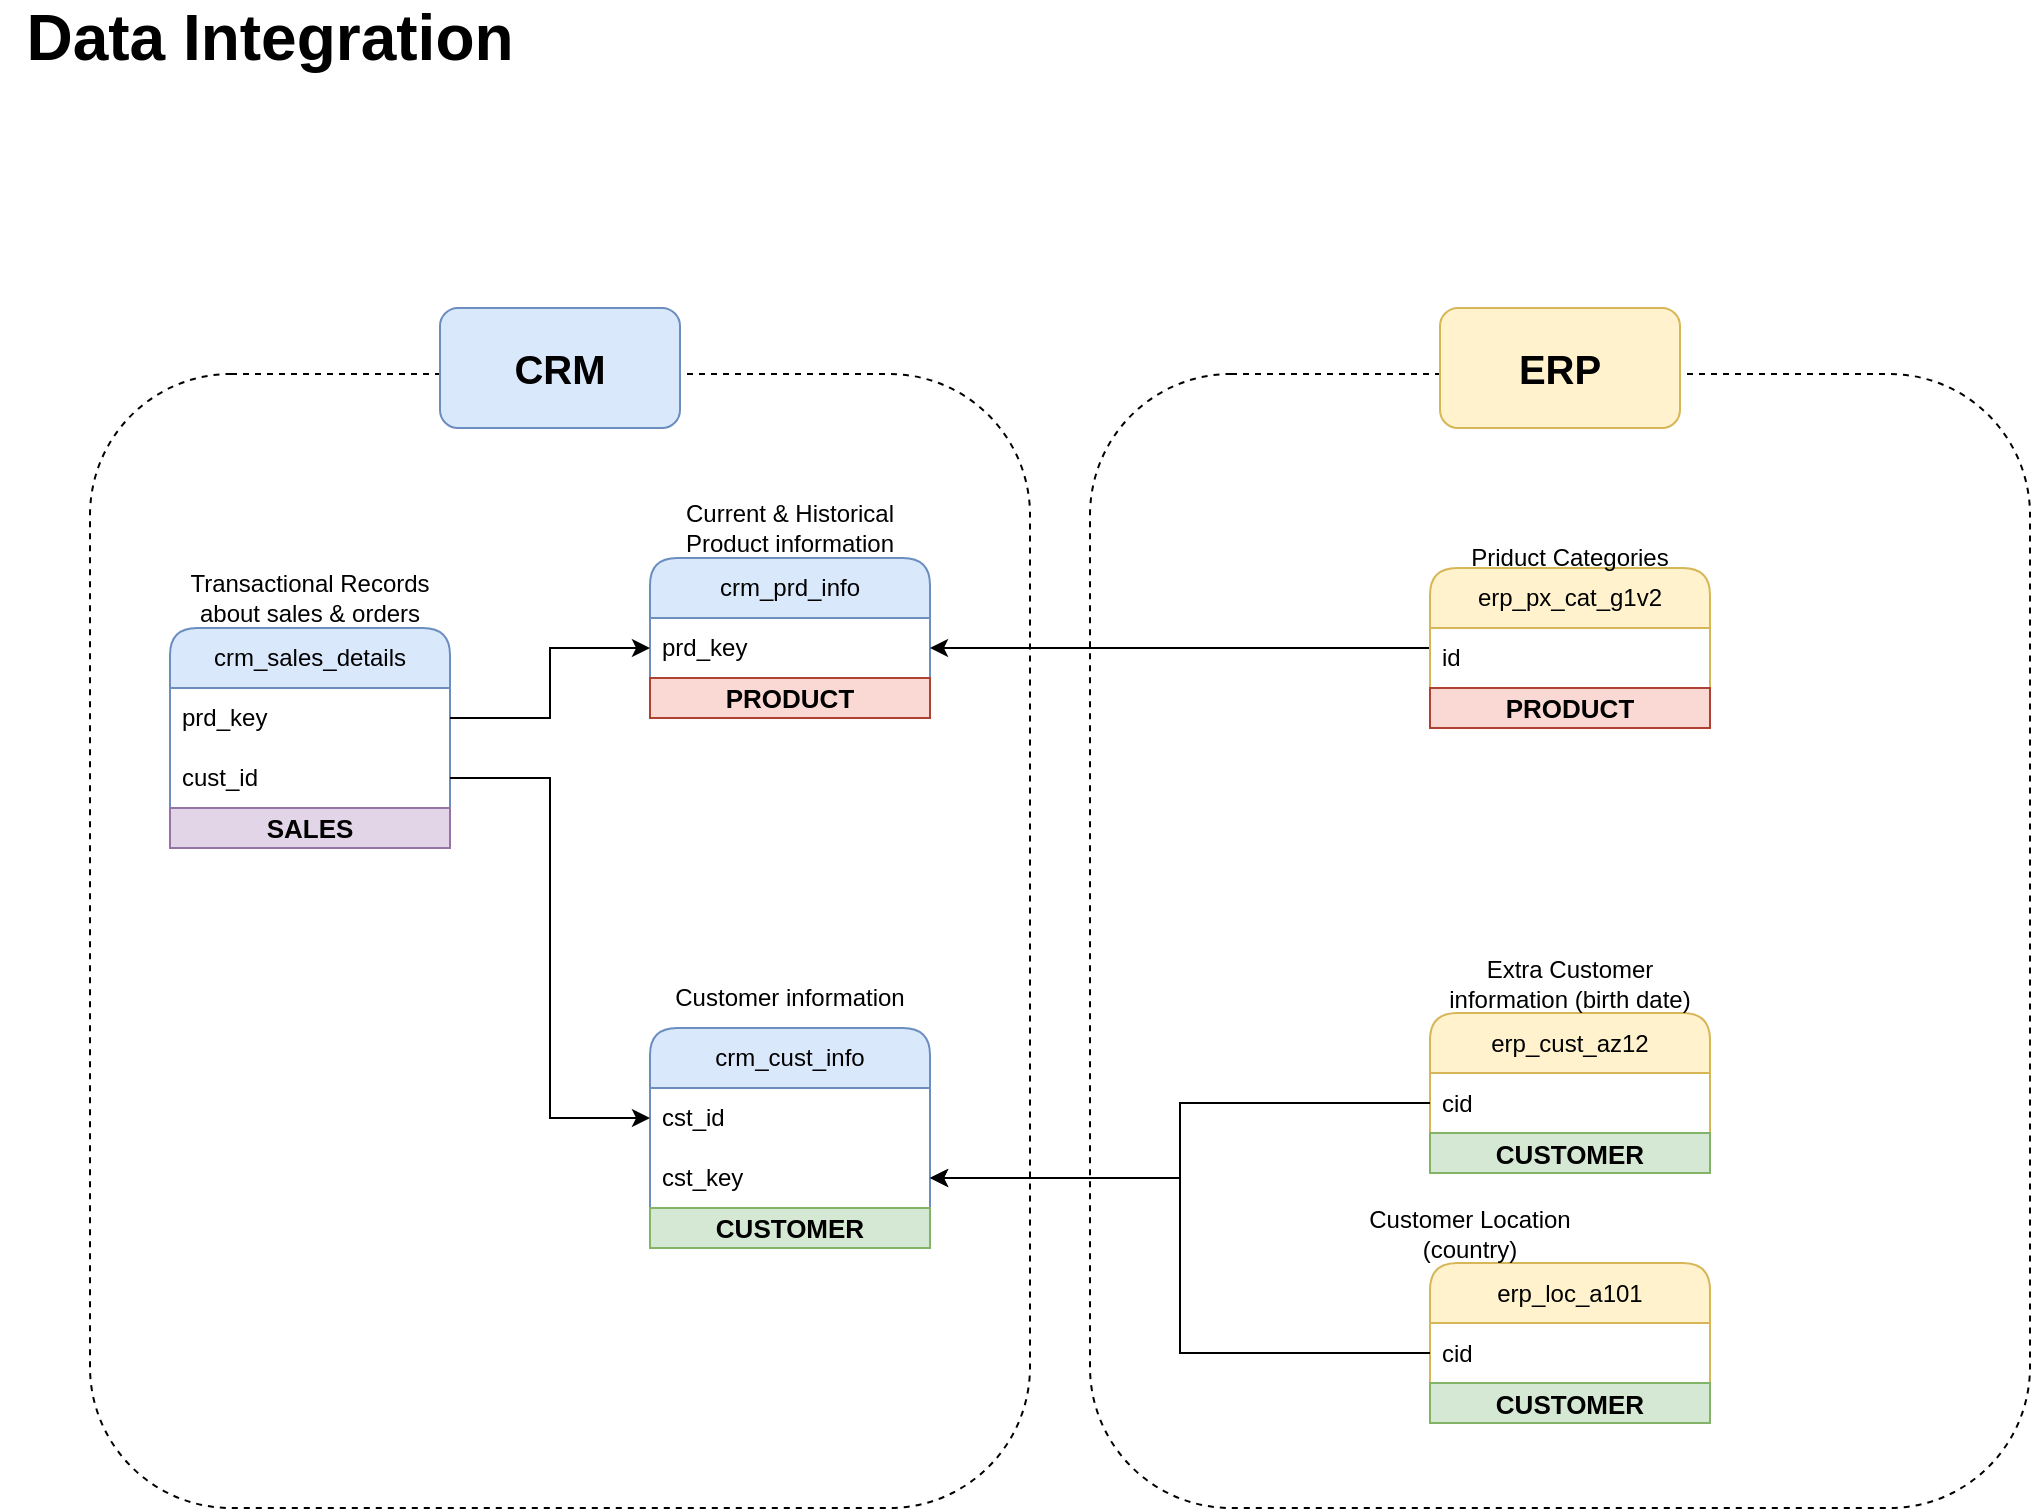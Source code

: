 <mxfile version="26.0.9">
  <diagram name="Page-1" id="rKc_POMbOUqsIQ1mSkMI">
    <mxGraphModel dx="1209" dy="875" grid="1" gridSize="10" guides="1" tooltips="1" connect="1" arrows="1" fold="1" page="1" pageScale="1" pageWidth="1100" pageHeight="850" math="0" shadow="0">
      <root>
        <mxCell id="0" />
        <mxCell id="1" parent="0" />
        <mxCell id="8IbqQK-zCPpNZvIebmSG-36" value="" style="rounded=1;whiteSpace=wrap;html=1;fillColor=none;dashed=1;" parent="1" vertex="1">
          <mxGeometry x="565" y="213" width="470" height="567" as="geometry" />
        </mxCell>
        <mxCell id="8IbqQK-zCPpNZvIebmSG-1" value="crm_cust_info" style="swimlane;fontStyle=0;childLayout=stackLayout;horizontal=1;startSize=30;horizontalStack=0;resizeParent=1;resizeParentMax=0;resizeLast=0;collapsible=1;marginBottom=0;whiteSpace=wrap;html=1;rounded=1;fillColor=#dae8fc;strokeColor=#6c8ebf;" parent="1" vertex="1">
          <mxGeometry x="345" y="540" width="140" height="110" as="geometry" />
        </mxCell>
        <mxCell id="8IbqQK-zCPpNZvIebmSG-2" value="cst_id" style="text;strokeColor=none;fillColor=none;align=left;verticalAlign=middle;spacingLeft=4;spacingRight=4;overflow=hidden;points=[[0,0.5],[1,0.5]];portConstraint=eastwest;rotatable=0;whiteSpace=wrap;html=1;" parent="8IbqQK-zCPpNZvIebmSG-1" vertex="1">
          <mxGeometry y="30" width="140" height="30" as="geometry" />
        </mxCell>
        <mxCell id="8IbqQK-zCPpNZvIebmSG-23" value="cst_key" style="text;strokeColor=none;fillColor=none;align=left;verticalAlign=middle;spacingLeft=4;spacingRight=4;overflow=hidden;points=[[0,0.5],[1,0.5]];portConstraint=eastwest;rotatable=0;whiteSpace=wrap;html=1;" parent="8IbqQK-zCPpNZvIebmSG-1" vertex="1">
          <mxGeometry y="60" width="140" height="30" as="geometry" />
        </mxCell>
        <mxCell id="PLDt4lBVWQz6oHMRE-zj-9" value="CUSTOMER" style="text;html=1;strokeColor=#82b366;fillColor=#d5e8d4;align=center;verticalAlign=middle;whiteSpace=wrap;overflow=hidden;fontStyle=1;fontSize=13;" parent="8IbqQK-zCPpNZvIebmSG-1" vertex="1">
          <mxGeometry y="90" width="140" height="20" as="geometry" />
        </mxCell>
        <mxCell id="8IbqQK-zCPpNZvIebmSG-6" value="Customer information" style="text;html=1;align=center;verticalAlign=middle;whiteSpace=wrap;rounded=0;" parent="1" vertex="1">
          <mxGeometry x="345" y="510" width="140" height="30" as="geometry" />
        </mxCell>
        <mxCell id="8IbqQK-zCPpNZvIebmSG-7" value="crm_prd_info" style="swimlane;fontStyle=0;childLayout=stackLayout;horizontal=1;startSize=30;horizontalStack=0;resizeParent=1;resizeParentMax=0;resizeLast=0;collapsible=1;marginBottom=0;whiteSpace=wrap;html=1;rounded=1;fillColor=#dae8fc;strokeColor=#6c8ebf;" parent="1" vertex="1">
          <mxGeometry x="345" y="305" width="140" height="80" as="geometry" />
        </mxCell>
        <mxCell id="8IbqQK-zCPpNZvIebmSG-8" value="prd_key" style="text;strokeColor=none;fillColor=none;align=left;verticalAlign=middle;spacingLeft=4;spacingRight=4;overflow=hidden;points=[[0,0.5],[1,0.5]];portConstraint=eastwest;rotatable=0;whiteSpace=wrap;html=1;" parent="8IbqQK-zCPpNZvIebmSG-7" vertex="1">
          <mxGeometry y="30" width="140" height="30" as="geometry" />
        </mxCell>
        <mxCell id="PLDt4lBVWQz6oHMRE-zj-5" value="PRODUCT" style="text;html=1;strokeColor=#ae4132;fillColor=#fad9d5;align=center;verticalAlign=middle;whiteSpace=wrap;overflow=hidden;fontStyle=1;fontSize=13;" parent="8IbqQK-zCPpNZvIebmSG-7" vertex="1">
          <mxGeometry y="60" width="140" height="20" as="geometry" />
        </mxCell>
        <mxCell id="8IbqQK-zCPpNZvIebmSG-9" value="Current &amp;amp; Historical Product information" style="text;html=1;align=center;verticalAlign=middle;whiteSpace=wrap;rounded=0;" parent="1" vertex="1">
          <mxGeometry x="345" y="275" width="140" height="30" as="geometry" />
        </mxCell>
        <mxCell id="8IbqQK-zCPpNZvIebmSG-10" value="Data Integration" style="text;html=1;align=center;verticalAlign=middle;whiteSpace=wrap;rounded=0;fontSize=32;fontStyle=1" parent="1" vertex="1">
          <mxGeometry x="20" y="30" width="270" height="30" as="geometry" />
        </mxCell>
        <mxCell id="8IbqQK-zCPpNZvIebmSG-11" value="crm_sales_details" style="swimlane;fontStyle=0;childLayout=stackLayout;horizontal=1;startSize=30;horizontalStack=0;resizeParent=1;resizeParentMax=0;resizeLast=0;collapsible=1;marginBottom=0;whiteSpace=wrap;html=1;rounded=1;fillColor=#dae8fc;strokeColor=#6c8ebf;" parent="1" vertex="1">
          <mxGeometry x="105" y="340" width="140" height="110" as="geometry" />
        </mxCell>
        <mxCell id="8IbqQK-zCPpNZvIebmSG-12" value="prd_key" style="text;strokeColor=none;fillColor=none;align=left;verticalAlign=middle;spacingLeft=4;spacingRight=4;overflow=hidden;points=[[0,0.5],[1,0.5]];portConstraint=eastwest;rotatable=0;whiteSpace=wrap;html=1;" parent="8IbqQK-zCPpNZvIebmSG-11" vertex="1">
          <mxGeometry y="30" width="140" height="30" as="geometry" />
        </mxCell>
        <mxCell id="8IbqQK-zCPpNZvIebmSG-17" value="cust_id" style="text;strokeColor=none;fillColor=none;align=left;verticalAlign=middle;spacingLeft=4;spacingRight=4;overflow=hidden;points=[[0,0.5],[1,0.5]];portConstraint=eastwest;rotatable=0;whiteSpace=wrap;html=1;" parent="8IbqQK-zCPpNZvIebmSG-11" vertex="1">
          <mxGeometry y="60" width="140" height="30" as="geometry" />
        </mxCell>
        <mxCell id="PLDt4lBVWQz6oHMRE-zj-11" value="SALES" style="text;html=1;strokeColor=#9673a6;fillColor=#e1d5e7;align=center;verticalAlign=middle;whiteSpace=wrap;overflow=hidden;fontStyle=1;fontSize=13;" parent="8IbqQK-zCPpNZvIebmSG-11" vertex="1">
          <mxGeometry y="90" width="140" height="20" as="geometry" />
        </mxCell>
        <mxCell id="8IbqQK-zCPpNZvIebmSG-13" value="Transactional Records about sales &amp;amp; orders" style="text;html=1;align=center;verticalAlign=middle;whiteSpace=wrap;rounded=0;" parent="1" vertex="1">
          <mxGeometry x="105" y="310" width="140" height="30" as="geometry" />
        </mxCell>
        <mxCell id="8IbqQK-zCPpNZvIebmSG-18" style="edgeStyle=orthogonalEdgeStyle;rounded=0;orthogonalLoop=1;jettySize=auto;html=1;exitX=1;exitY=0.5;exitDx=0;exitDy=0;entryX=0;entryY=0.5;entryDx=0;entryDy=0;" parent="1" source="8IbqQK-zCPpNZvIebmSG-12" target="8IbqQK-zCPpNZvIebmSG-8" edge="1">
          <mxGeometry relative="1" as="geometry" />
        </mxCell>
        <mxCell id="8IbqQK-zCPpNZvIebmSG-19" style="edgeStyle=orthogonalEdgeStyle;rounded=0;orthogonalLoop=1;jettySize=auto;html=1;exitX=1;exitY=0.5;exitDx=0;exitDy=0;entryX=0;entryY=0.5;entryDx=0;entryDy=0;" parent="1" source="8IbqQK-zCPpNZvIebmSG-17" target="8IbqQK-zCPpNZvIebmSG-2" edge="1">
          <mxGeometry relative="1" as="geometry" />
        </mxCell>
        <mxCell id="8IbqQK-zCPpNZvIebmSG-20" value="erp_cust_az12" style="swimlane;fontStyle=0;childLayout=stackLayout;horizontal=1;startSize=30;horizontalStack=0;resizeParent=1;resizeParentMax=0;resizeLast=0;collapsible=1;marginBottom=0;whiteSpace=wrap;html=1;rounded=1;fillColor=#fff2cc;strokeColor=#d6b656;" parent="1" vertex="1">
          <mxGeometry x="735" y="532.5" width="140" height="80" as="geometry" />
        </mxCell>
        <mxCell id="8IbqQK-zCPpNZvIebmSG-21" value="cid" style="text;strokeColor=none;fillColor=none;align=left;verticalAlign=middle;spacingLeft=4;spacingRight=4;overflow=hidden;points=[[0,0.5],[1,0.5]];portConstraint=eastwest;rotatable=0;whiteSpace=wrap;html=1;" parent="8IbqQK-zCPpNZvIebmSG-20" vertex="1">
          <mxGeometry y="30" width="140" height="30" as="geometry" />
        </mxCell>
        <mxCell id="PLDt4lBVWQz6oHMRE-zj-8" value="CUSTOMER" style="text;html=1;strokeColor=#82b366;fillColor=#d5e8d4;align=center;verticalAlign=middle;whiteSpace=wrap;overflow=hidden;fontStyle=1;fontSize=13;" parent="8IbqQK-zCPpNZvIebmSG-20" vertex="1">
          <mxGeometry y="60" width="140" height="20" as="geometry" />
        </mxCell>
        <mxCell id="8IbqQK-zCPpNZvIebmSG-22" value="Extra Customer information (birth date)" style="text;html=1;align=center;verticalAlign=middle;whiteSpace=wrap;rounded=0;" parent="1" vertex="1">
          <mxGeometry x="735" y="502.5" width="140" height="30" as="geometry" />
        </mxCell>
        <mxCell id="8IbqQK-zCPpNZvIebmSG-24" style="edgeStyle=orthogonalEdgeStyle;rounded=0;orthogonalLoop=1;jettySize=auto;html=1;exitX=0;exitY=0.5;exitDx=0;exitDy=0;" parent="1" source="8IbqQK-zCPpNZvIebmSG-21" target="8IbqQK-zCPpNZvIebmSG-23" edge="1">
          <mxGeometry relative="1" as="geometry" />
        </mxCell>
        <mxCell id="8IbqQK-zCPpNZvIebmSG-25" value="erp_loc_a101" style="swimlane;fontStyle=0;childLayout=stackLayout;horizontal=1;startSize=30;horizontalStack=0;resizeParent=1;resizeParentMax=0;resizeLast=0;collapsible=1;marginBottom=0;whiteSpace=wrap;html=1;rounded=1;fillColor=#fff2cc;strokeColor=#d6b656;" parent="1" vertex="1">
          <mxGeometry x="735" y="657.5" width="140" height="80" as="geometry" />
        </mxCell>
        <mxCell id="8IbqQK-zCPpNZvIebmSG-26" value="cid" style="text;strokeColor=none;fillColor=none;align=left;verticalAlign=middle;spacingLeft=4;spacingRight=4;overflow=hidden;points=[[0,0.5],[1,0.5]];portConstraint=eastwest;rotatable=0;whiteSpace=wrap;html=1;" parent="8IbqQK-zCPpNZvIebmSG-25" vertex="1">
          <mxGeometry y="30" width="140" height="30" as="geometry" />
        </mxCell>
        <mxCell id="PLDt4lBVWQz6oHMRE-zj-10" value="CUSTOMER" style="text;html=1;strokeColor=#82b366;fillColor=#d5e8d4;align=center;verticalAlign=middle;whiteSpace=wrap;overflow=hidden;fontStyle=1;fontSize=13;" parent="8IbqQK-zCPpNZvIebmSG-25" vertex="1">
          <mxGeometry y="60" width="140" height="20" as="geometry" />
        </mxCell>
        <mxCell id="8IbqQK-zCPpNZvIebmSG-27" value="Customer Location (country)" style="text;html=1;align=center;verticalAlign=middle;whiteSpace=wrap;rounded=0;" parent="1" vertex="1">
          <mxGeometry x="685" y="627.5" width="140" height="30" as="geometry" />
        </mxCell>
        <mxCell id="8IbqQK-zCPpNZvIebmSG-30" style="edgeStyle=orthogonalEdgeStyle;rounded=0;orthogonalLoop=1;jettySize=auto;html=1;" parent="1" source="8IbqQK-zCPpNZvIebmSG-26" target="8IbqQK-zCPpNZvIebmSG-23" edge="1">
          <mxGeometry relative="1" as="geometry" />
        </mxCell>
        <mxCell id="8IbqQK-zCPpNZvIebmSG-34" style="edgeStyle=orthogonalEdgeStyle;rounded=0;orthogonalLoop=1;jettySize=auto;html=1;entryX=1;entryY=0.5;entryDx=0;entryDy=0;" parent="1" source="8IbqQK-zCPpNZvIebmSG-31" target="8IbqQK-zCPpNZvIebmSG-8" edge="1">
          <mxGeometry relative="1" as="geometry" />
        </mxCell>
        <mxCell id="8IbqQK-zCPpNZvIebmSG-31" value="erp_px_cat_g1v2" style="swimlane;fontStyle=0;childLayout=stackLayout;horizontal=1;startSize=30;horizontalStack=0;resizeParent=1;resizeParentMax=0;resizeLast=0;collapsible=1;marginBottom=0;whiteSpace=wrap;html=1;rounded=1;fillColor=#fff2cc;strokeColor=#d6b656;" parent="1" vertex="1">
          <mxGeometry x="735" y="310" width="140" height="80" as="geometry" />
        </mxCell>
        <mxCell id="8IbqQK-zCPpNZvIebmSG-32" value="id" style="text;strokeColor=none;fillColor=none;align=left;verticalAlign=middle;spacingLeft=4;spacingRight=4;overflow=hidden;points=[[0,0.5],[1,0.5]];portConstraint=eastwest;rotatable=0;whiteSpace=wrap;html=1;" parent="8IbqQK-zCPpNZvIebmSG-31" vertex="1">
          <mxGeometry y="30" width="140" height="30" as="geometry" />
        </mxCell>
        <mxCell id="PLDt4lBVWQz6oHMRE-zj-4" value="&lt;font&gt;PRODUCT&lt;/font&gt;" style="text;html=1;strokeColor=#ae4132;fillColor=#fad9d5;align=center;verticalAlign=middle;whiteSpace=wrap;overflow=hidden;fontStyle=1;fontSize=13;" parent="8IbqQK-zCPpNZvIebmSG-31" vertex="1">
          <mxGeometry y="60" width="140" height="20" as="geometry" />
        </mxCell>
        <mxCell id="8IbqQK-zCPpNZvIebmSG-33" value="Priduct Categories" style="text;html=1;align=center;verticalAlign=middle;whiteSpace=wrap;rounded=0;" parent="1" vertex="1">
          <mxGeometry x="735" y="290" width="140" height="30" as="geometry" />
        </mxCell>
        <mxCell id="8IbqQK-zCPpNZvIebmSG-35" value="" style="rounded=1;whiteSpace=wrap;html=1;fillColor=none;dashed=1;" parent="1" vertex="1">
          <mxGeometry x="65" y="213" width="470" height="567" as="geometry" />
        </mxCell>
        <mxCell id="8IbqQK-zCPpNZvIebmSG-37" value="&lt;b&gt;&lt;font style=&quot;font-size: 20px;&quot;&gt;CRM&lt;/font&gt;&lt;/b&gt;" style="rounded=1;whiteSpace=wrap;html=1;fillColor=#dae8fc;strokeColor=#6c8ebf;" parent="1" vertex="1">
          <mxGeometry x="240" y="180" width="120" height="60" as="geometry" />
        </mxCell>
        <mxCell id="8IbqQK-zCPpNZvIebmSG-38" value="&lt;b&gt;&lt;font style=&quot;font-size: 20px;&quot;&gt;ERP&lt;/font&gt;&lt;/b&gt;" style="rounded=1;whiteSpace=wrap;html=1;fillColor=#fff2cc;strokeColor=#d6b656;" parent="1" vertex="1">
          <mxGeometry x="740" y="180" width="120" height="60" as="geometry" />
        </mxCell>
      </root>
    </mxGraphModel>
  </diagram>
</mxfile>
